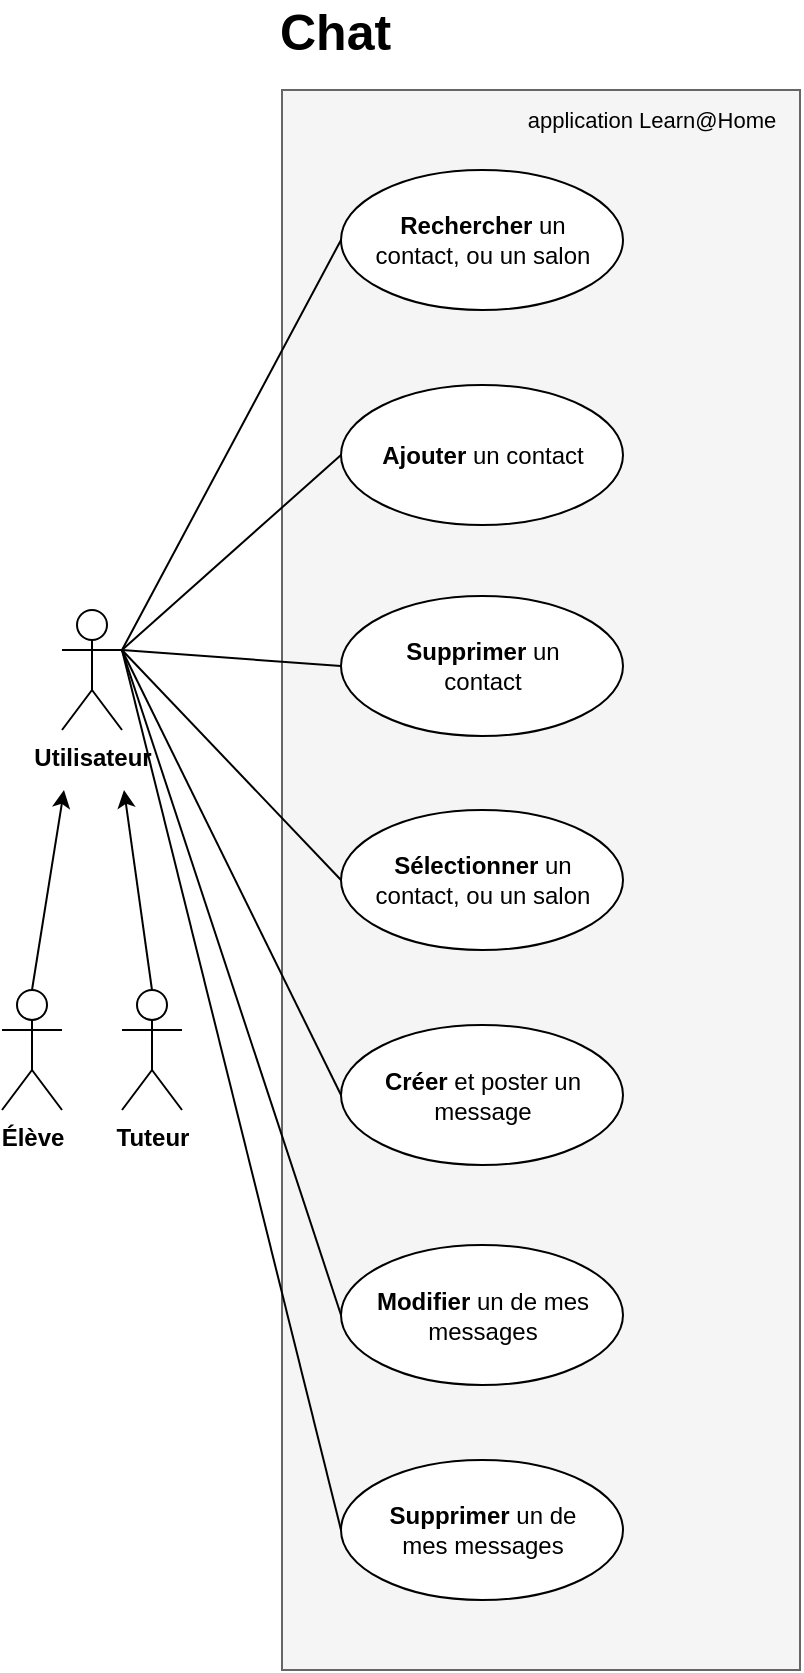 <mxfile version="14.9.6" type="device"><diagram id="Wl4_nlNzvDRRPxsYWQpK" name="Page-1"><mxGraphModel dx="1038" dy="496" grid="1" gridSize="10" guides="1" tooltips="1" connect="1" arrows="1" fold="1" page="1" pageScale="1" pageWidth="827" pageHeight="1169" math="0" shadow="0"><root><mxCell id="0"/><mxCell id="1" parent="0"/><mxCell id="g7r4frOoarefbRBTspSj-1" value="&lt;b&gt;Utilisateur&lt;/b&gt;" style="shape=umlActor;verticalLabelPosition=bottom;verticalAlign=top;html=1;" parent="1" vertex="1"><mxGeometry x="90" y="340" width="30" height="60" as="geometry"/></mxCell><mxCell id="g7r4frOoarefbRBTspSj-3" value="" style="rounded=0;whiteSpace=wrap;html=1;fontSize=12;fillColor=#f5f5f5;strokeColor=#666666;fontColor=#333333;" parent="1" vertex="1"><mxGeometry x="200" y="80" width="259" height="790" as="geometry"/></mxCell><mxCell id="g7r4frOoarefbRBTspSj-4" value="&lt;b&gt;Supprimer&lt;/b&gt; un de mes messages" style="ellipse;whiteSpace=wrap;html=1;fontSize=12;spacingLeft=10;spacingRight=10;spacing=5;" parent="1" vertex="1"><mxGeometry x="229.5" y="765" width="141" height="70" as="geometry"/></mxCell><mxCell id="g7r4frOoarefbRBTspSj-5" value="&lt;b&gt;Créer &lt;/b&gt;et poster un message" style="ellipse;whiteSpace=wrap;html=1;fontSize=12;spacingRight=10;spacingLeft=10;spacing=5;" parent="1" vertex="1"><mxGeometry x="229.5" y="547.5" width="141" height="70" as="geometry"/></mxCell><mxCell id="g7r4frOoarefbRBTspSj-7" value="&lt;b&gt;Sélectionner &lt;/b&gt;un contact, ou un salon" style="ellipse;fontSize=12;verticalAlign=middle;labelPosition=center;verticalLabelPosition=middle;align=center;whiteSpace=wrap;html=1;spacingRight=10;spacingLeft=10;spacing=5;" parent="1" vertex="1"><mxGeometry x="229.5" y="440" width="141" height="70" as="geometry"/></mxCell><mxCell id="g7r4frOoarefbRBTspSj-8" value="" style="endArrow=none;html=1;fontSize=12;entryX=0;entryY=0.5;entryDx=0;entryDy=0;exitX=1;exitY=0.333;exitDx=0;exitDy=0;exitPerimeter=0;" parent="1" source="g7r4frOoarefbRBTspSj-1" target="g7r4frOoarefbRBTspSj-14" edge="1"><mxGeometry width="50" height="50" relative="1" as="geometry"><mxPoint x="120" y="419" as="sourcePoint"/><mxPoint x="220" y="379" as="targetPoint"/></mxGeometry></mxCell><mxCell id="g7r4frOoarefbRBTspSj-9" value="" style="endArrow=none;html=1;fontSize=12;entryX=0;entryY=0.5;entryDx=0;entryDy=0;exitX=1;exitY=0.333;exitDx=0;exitDy=0;exitPerimeter=0;" parent="1" source="g7r4frOoarefbRBTspSj-1" target="g7r4frOoarefbRBTspSj-4" edge="1"><mxGeometry width="50" height="50" relative="1" as="geometry"><mxPoint x="120" y="419" as="sourcePoint"/><mxPoint x="190" y="449" as="targetPoint"/></mxGeometry></mxCell><mxCell id="g7r4frOoarefbRBTspSj-10" value="" style="endArrow=none;html=1;fontSize=12;entryX=0;entryY=0.5;entryDx=0;entryDy=0;exitX=1;exitY=0.333;exitDx=0;exitDy=0;exitPerimeter=0;" parent="1" source="g7r4frOoarefbRBTspSj-1" target="g7r4frOoarefbRBTspSj-5" edge="1"><mxGeometry width="50" height="50" relative="1" as="geometry"><mxPoint x="120" y="419" as="sourcePoint"/><mxPoint x="230" y="499" as="targetPoint"/></mxGeometry></mxCell><mxCell id="g7r4frOoarefbRBTspSj-11" value="" style="endArrow=none;html=1;fontSize=12;entryX=0;entryY=0.5;entryDx=0;entryDy=0;exitX=1;exitY=0.333;exitDx=0;exitDy=0;exitPerimeter=0;" parent="1" source="g7r4frOoarefbRBTspSj-1" target="g7r4frOoarefbRBTspSj-7" edge="1"><mxGeometry width="50" height="50" relative="1" as="geometry"><mxPoint x="121" y="619" as="sourcePoint"/><mxPoint x="220" y="569" as="targetPoint"/></mxGeometry></mxCell><mxCell id="g7r4frOoarefbRBTspSj-13" value="&lt;font size=&quot;1&quot;&gt;&lt;b style=&quot;font-size: 25px&quot;&gt;Chat&lt;/b&gt;&lt;/font&gt;" style="text;html=1;strokeColor=none;fillColor=none;spacing=5;spacingTop=-20;whiteSpace=wrap;overflow=hidden;rounded=0;fontSize=12;verticalAlign=middle;" parent="1" vertex="1"><mxGeometry x="194" y="50" width="265" height="20" as="geometry"/></mxCell><mxCell id="g7r4frOoarefbRBTspSj-14" value="&lt;b&gt;Modifier&lt;/b&gt; un de mes messages" style="ellipse;whiteSpace=wrap;html=1;fontSize=12;spacingRight=10;spacingLeft=10;spacing=5;" parent="1" vertex="1"><mxGeometry x="229.5" y="657.5" width="141" height="70" as="geometry"/></mxCell><mxCell id="5CQcF-Zout1RGekhg8M6-3" value="&lt;b&gt;Rechercher &lt;/b&gt;un contact, ou un salon" style="ellipse;fontSize=12;verticalAlign=middle;labelPosition=center;verticalLabelPosition=middle;align=center;whiteSpace=wrap;html=1;spacingRight=10;spacingLeft=10;spacing=5;" parent="1" vertex="1"><mxGeometry x="229.5" y="120" width="141" height="70" as="geometry"/></mxCell><mxCell id="5CQcF-Zout1RGekhg8M6-4" value="" style="endArrow=none;html=1;entryX=0;entryY=0.5;entryDx=0;entryDy=0;exitX=1;exitY=0.333;exitDx=0;exitDy=0;exitPerimeter=0;" parent="1" source="g7r4frOoarefbRBTspSj-1" target="5CQcF-Zout1RGekhg8M6-3" edge="1"><mxGeometry width="50" height="50" relative="1" as="geometry"><mxPoint x="60" y="230" as="sourcePoint"/><mxPoint x="110" y="180" as="targetPoint"/></mxGeometry></mxCell><mxCell id="5CQcF-Zout1RGekhg8M6-7" value="&lt;b&gt;Ajouter &lt;/b&gt;un contact" style="ellipse;whiteSpace=wrap;html=1;fontSize=12;spacingLeft=10;spacingRight=10;spacing=5;" parent="1" vertex="1"><mxGeometry x="229.5" y="227.5" width="141" height="70" as="geometry"/></mxCell><mxCell id="5CQcF-Zout1RGekhg8M6-10" value="&lt;b&gt;Supprimer &lt;/b&gt;un contact" style="ellipse;whiteSpace=wrap;html=1;fontSize=12;spacingLeft=10;spacingRight=10;spacing=5;" parent="1" vertex="1"><mxGeometry x="229.5" y="333" width="141" height="70" as="geometry"/></mxCell><mxCell id="5CQcF-Zout1RGekhg8M6-11" value="" style="endArrow=none;html=1;entryX=0;entryY=0.5;entryDx=0;entryDy=0;exitX=1;exitY=0.333;exitDx=0;exitDy=0;exitPerimeter=0;" parent="1" source="g7r4frOoarefbRBTspSj-1" target="5CQcF-Zout1RGekhg8M6-7" edge="1"><mxGeometry width="50" height="50" relative="1" as="geometry"><mxPoint x="40" y="250" as="sourcePoint"/><mxPoint x="90" y="200" as="targetPoint"/></mxGeometry></mxCell><mxCell id="5CQcF-Zout1RGekhg8M6-12" value="" style="endArrow=none;html=1;entryX=0;entryY=0.5;entryDx=0;entryDy=0;exitX=1;exitY=0.333;exitDx=0;exitDy=0;exitPerimeter=0;" parent="1" source="g7r4frOoarefbRBTspSj-1" target="5CQcF-Zout1RGekhg8M6-10" edge="1"><mxGeometry width="50" height="50" relative="1" as="geometry"><mxPoint x="-80" y="460" as="sourcePoint"/><mxPoint x="-30" y="410" as="targetPoint"/></mxGeometry></mxCell><mxCell id="5CQcF-Zout1RGekhg8M6-18" value="&lt;b&gt;&lt;span&gt;É&lt;/span&gt;lève&lt;/b&gt;" style="shape=umlActor;verticalLabelPosition=bottom;verticalAlign=top;html=1;fontSize=12;labelBorderColor=none;" parent="1" vertex="1"><mxGeometry x="60" y="530" width="30" height="60" as="geometry"/></mxCell><mxCell id="5CQcF-Zout1RGekhg8M6-19" value="&lt;b&gt;Tuteur&lt;/b&gt;" style="shape=umlActor;verticalLabelPosition=bottom;verticalAlign=top;html=1;" parent="1" vertex="1"><mxGeometry x="120" y="530" width="30" height="60" as="geometry"/></mxCell><mxCell id="5CQcF-Zout1RGekhg8M6-20" value="" style="endArrow=classic;html=1;exitX=0.5;exitY=0;exitDx=0;exitDy=0;exitPerimeter=0;" parent="1" source="5CQcF-Zout1RGekhg8M6-18" edge="1"><mxGeometry width="50" height="50" relative="1" as="geometry"><mxPoint x="60" y="500" as="sourcePoint"/><mxPoint x="91" y="430" as="targetPoint"/></mxGeometry></mxCell><mxCell id="5CQcF-Zout1RGekhg8M6-21" value="" style="endArrow=classic;html=1;exitX=0.5;exitY=0;exitDx=0;exitDy=0;exitPerimeter=0;" parent="1" source="5CQcF-Zout1RGekhg8M6-19" edge="1"><mxGeometry width="50" height="50" relative="1" as="geometry"><mxPoint x="101" y="520" as="sourcePoint"/><mxPoint x="121" y="430" as="targetPoint"/></mxGeometry></mxCell><mxCell id="zK7D_quPX2ADxoaJB3V4-2" value="&lt;font style=&quot;font-size: 11px&quot;&gt;application Learn@Home&lt;/font&gt;" style="text;html=1;strokeColor=none;fillColor=none;align=center;verticalAlign=middle;whiteSpace=wrap;rounded=0;" vertex="1" parent="1"><mxGeometry x="310" y="80" width="150" height="30" as="geometry"/></mxCell></root></mxGraphModel></diagram></mxfile>